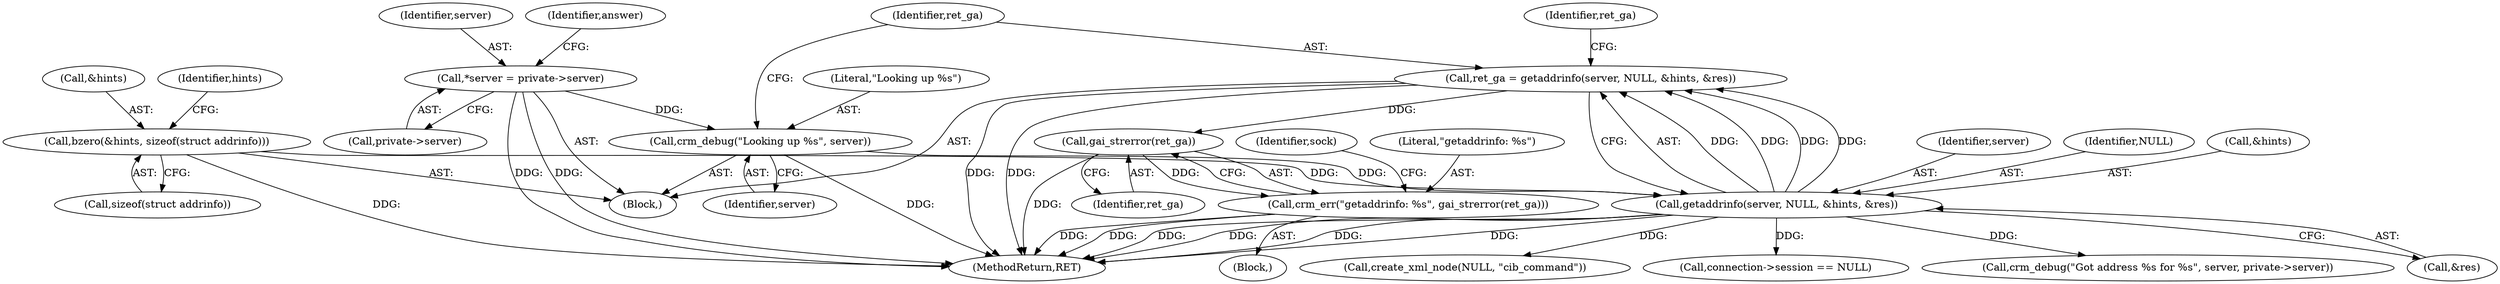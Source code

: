 digraph "1_pacemaker_564f7cc2a51dcd2f28ab12a13394f31be5aa3c93_10@API" {
"1000211" [label="(Call,ret_ga = getaddrinfo(server, NULL, &hints, &res))"];
"1000213" [label="(Call,getaddrinfo(server, NULL, &hints, &res))"];
"1000208" [label="(Call,crm_debug(\"Looking up %s\", server))"];
"1000124" [label="(Call,*server = private->server)"];
"1000169" [label="(Call,bzero(&hints, sizeof(struct addrinfo)))"];
"1000225" [label="(Call,gai_strerror(ret_ga))"];
"1000223" [label="(Call,crm_err(\"getaddrinfo: %s\", gai_strerror(ret_ga)))"];
"1000110" [label="(Block,)"];
"1000208" [label="(Call,crm_debug(\"Looking up %s\", server))"];
"1000170" [label="(Call,&hints)"];
"1000212" [label="(Identifier,ret_ga)"];
"1000223" [label="(Call,crm_err(\"getaddrinfo: %s\", gai_strerror(ret_ga)))"];
"1000169" [label="(Call,bzero(&hints, sizeof(struct addrinfo)))"];
"1000210" [label="(Identifier,server)"];
"1000224" [label="(Literal,\"getaddrinfo: %s\")"];
"1000214" [label="(Identifier,server)"];
"1000172" [label="(Call,sizeof(struct addrinfo))"];
"1000124" [label="(Call,*server = private->server)"];
"1000225" [label="(Call,gai_strerror(ret_ga))"];
"1000213" [label="(Call,getaddrinfo(server, NULL, &hints, &res))"];
"1000218" [label="(Call,&res)"];
"1000228" [label="(Identifier,sock)"];
"1000473" [label="(MethodReturn,RET)"];
"1000215" [label="(Identifier,NULL)"];
"1000216" [label="(Call,&hints)"];
"1000348" [label="(Call,create_xml_node(NULL, \"cib_command\"))"];
"1000126" [label="(Call,private->server)"];
"1000222" [label="(Block,)"];
"1000318" [label="(Call,connection->session == NULL)"];
"1000211" [label="(Call,ret_ga = getaddrinfo(server, NULL, &hints, &res))"];
"1000176" [label="(Identifier,hints)"];
"1000134" [label="(Identifier,answer)"];
"1000221" [label="(Identifier,ret_ga)"];
"1000226" [label="(Identifier,ret_ga)"];
"1000242" [label="(Call,crm_debug(\"Got address %s for %s\", server, private->server))"];
"1000125" [label="(Identifier,server)"];
"1000209" [label="(Literal,\"Looking up %s\")"];
"1000211" -> "1000110"  [label="AST: "];
"1000211" -> "1000213"  [label="CFG: "];
"1000212" -> "1000211"  [label="AST: "];
"1000213" -> "1000211"  [label="AST: "];
"1000221" -> "1000211"  [label="CFG: "];
"1000211" -> "1000473"  [label="DDG: "];
"1000211" -> "1000473"  [label="DDG: "];
"1000213" -> "1000211"  [label="DDG: "];
"1000213" -> "1000211"  [label="DDG: "];
"1000213" -> "1000211"  [label="DDG: "];
"1000213" -> "1000211"  [label="DDG: "];
"1000211" -> "1000225"  [label="DDG: "];
"1000213" -> "1000218"  [label="CFG: "];
"1000214" -> "1000213"  [label="AST: "];
"1000215" -> "1000213"  [label="AST: "];
"1000216" -> "1000213"  [label="AST: "];
"1000218" -> "1000213"  [label="AST: "];
"1000213" -> "1000473"  [label="DDG: "];
"1000213" -> "1000473"  [label="DDG: "];
"1000213" -> "1000473"  [label="DDG: "];
"1000213" -> "1000473"  [label="DDG: "];
"1000208" -> "1000213"  [label="DDG: "];
"1000169" -> "1000213"  [label="DDG: "];
"1000213" -> "1000242"  [label="DDG: "];
"1000213" -> "1000318"  [label="DDG: "];
"1000213" -> "1000348"  [label="DDG: "];
"1000208" -> "1000110"  [label="AST: "];
"1000208" -> "1000210"  [label="CFG: "];
"1000209" -> "1000208"  [label="AST: "];
"1000210" -> "1000208"  [label="AST: "];
"1000212" -> "1000208"  [label="CFG: "];
"1000208" -> "1000473"  [label="DDG: "];
"1000124" -> "1000208"  [label="DDG: "];
"1000124" -> "1000110"  [label="AST: "];
"1000124" -> "1000126"  [label="CFG: "];
"1000125" -> "1000124"  [label="AST: "];
"1000126" -> "1000124"  [label="AST: "];
"1000134" -> "1000124"  [label="CFG: "];
"1000124" -> "1000473"  [label="DDG: "];
"1000124" -> "1000473"  [label="DDG: "];
"1000169" -> "1000110"  [label="AST: "];
"1000169" -> "1000172"  [label="CFG: "];
"1000170" -> "1000169"  [label="AST: "];
"1000172" -> "1000169"  [label="AST: "];
"1000176" -> "1000169"  [label="CFG: "];
"1000169" -> "1000473"  [label="DDG: "];
"1000225" -> "1000223"  [label="AST: "];
"1000225" -> "1000226"  [label="CFG: "];
"1000226" -> "1000225"  [label="AST: "];
"1000223" -> "1000225"  [label="CFG: "];
"1000225" -> "1000473"  [label="DDG: "];
"1000225" -> "1000223"  [label="DDG: "];
"1000223" -> "1000222"  [label="AST: "];
"1000224" -> "1000223"  [label="AST: "];
"1000228" -> "1000223"  [label="CFG: "];
"1000223" -> "1000473"  [label="DDG: "];
"1000223" -> "1000473"  [label="DDG: "];
}

